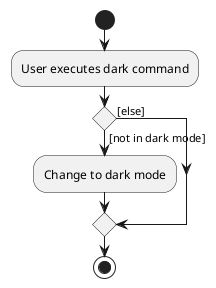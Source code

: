 @startuml
start
:User executes dark command;
if () then ([not in dark mode])
    :Change to dark mode;
else ([else])
endif
stop
@enduml
